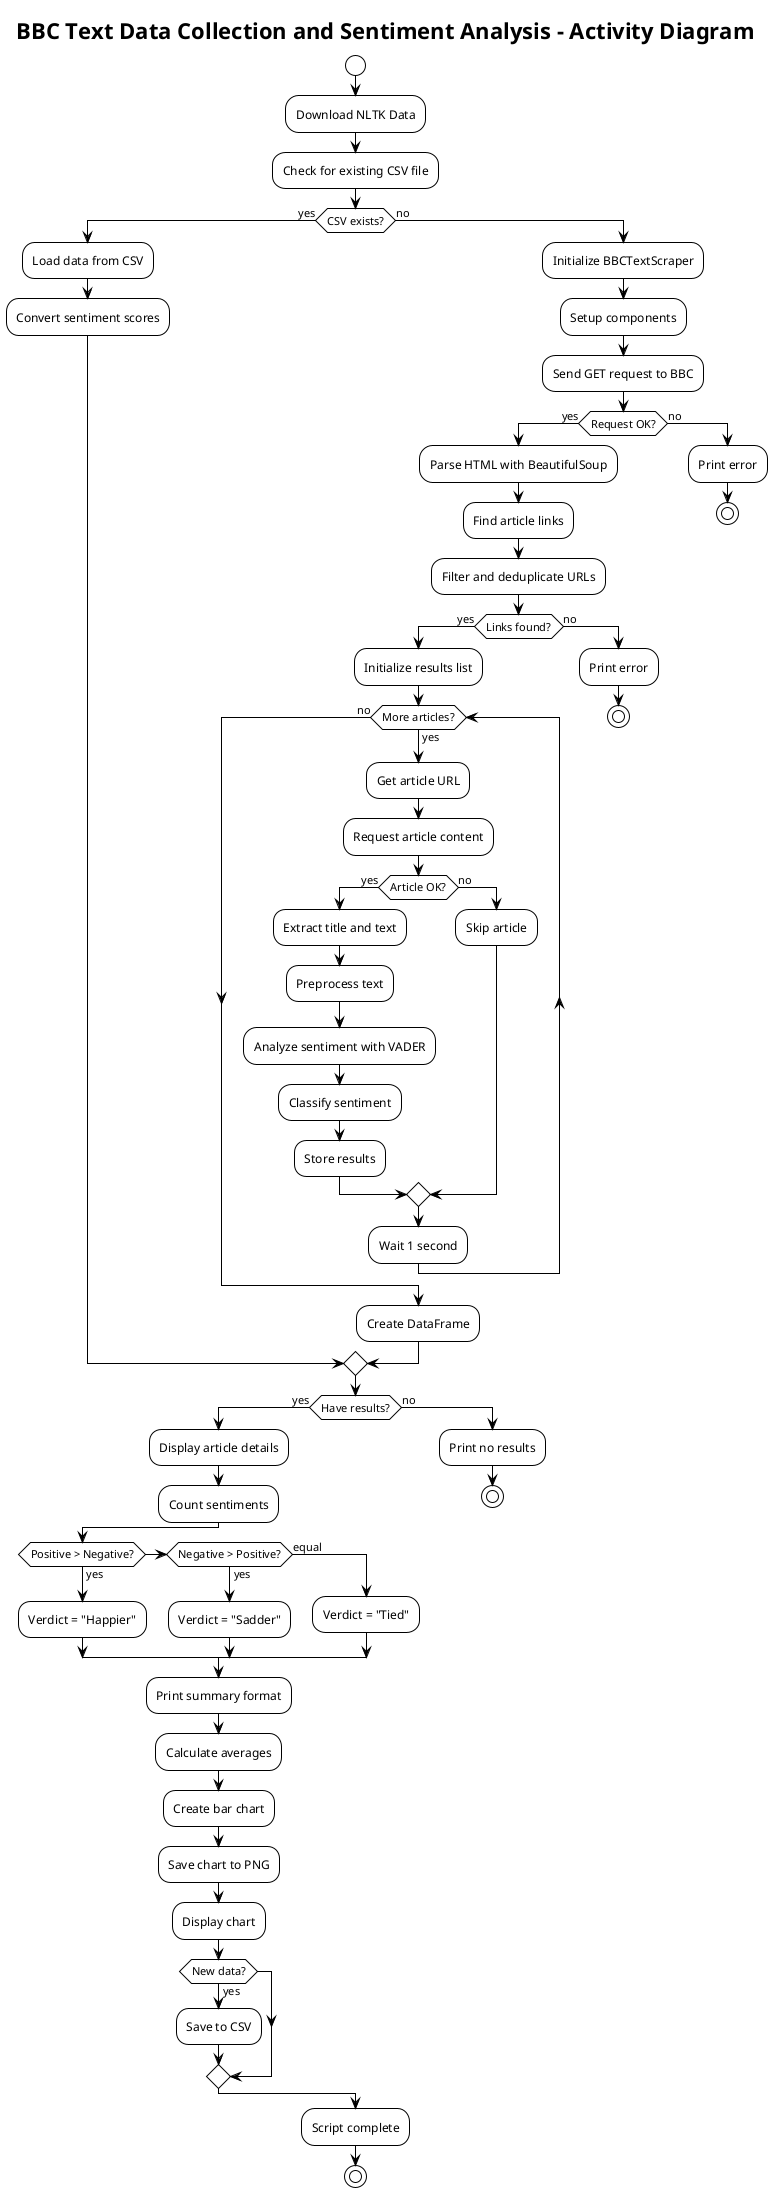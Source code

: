 @startuml BBC_Sentiment_Analysis_Activity
!theme plain
title BBC Text Data Collection and Sentiment Analysis - Activity Diagram

start

:Download NLTK Data;

:Check for existing CSV file;

if (CSV exists?) then (yes)
  :Load data from CSV;
  :Convert sentiment scores;
else (no)
  :Initialize BBCTextScraper;
  :Setup components;
  :Send GET request to BBC;
  
  if (Request OK?) then (yes)
    :Parse HTML with BeautifulSoup;
    :Find article links;
    :Filter and deduplicate URLs;
    
    if (Links found?) then (yes)
      :Initialize results list;
      
      while (More articles?) is (yes)
        :Get article URL;
        :Request article content;
        
        if (Article OK?) then (yes)
          :Extract title and text;
          :Preprocess text;
          :Analyze sentiment with VADER;
          :Classify sentiment;
          :Store results;
        else (no)
          :Skip article;
        endif
        
        :Wait 1 second;
      endwhile (no)
      
      :Create DataFrame;
    else (no)
      :Print error;
      stop
    endif
  else (no)
    :Print error;
    stop
  endif
endif

if (Have results?) then (yes)
  :Display article details;
  :Count sentiments;
  
  if (Positive > Negative?) then (yes)
    :Verdict = "Happier";
  elseif (Negative > Positive?) then (yes)
    :Verdict = "Sadder";
  else (equal)
    :Verdict = "Tied";
  endif
  
  :Print summary format;
  :Calculate averages;
  :Create bar chart;
  :Save chart to PNG;
  :Display chart;
  
  if (New data?) then (yes)
    :Save to CSV;
  endif
else (no)
  :Print no results;
  stop
endif

:Script complete;

stop

@enduml